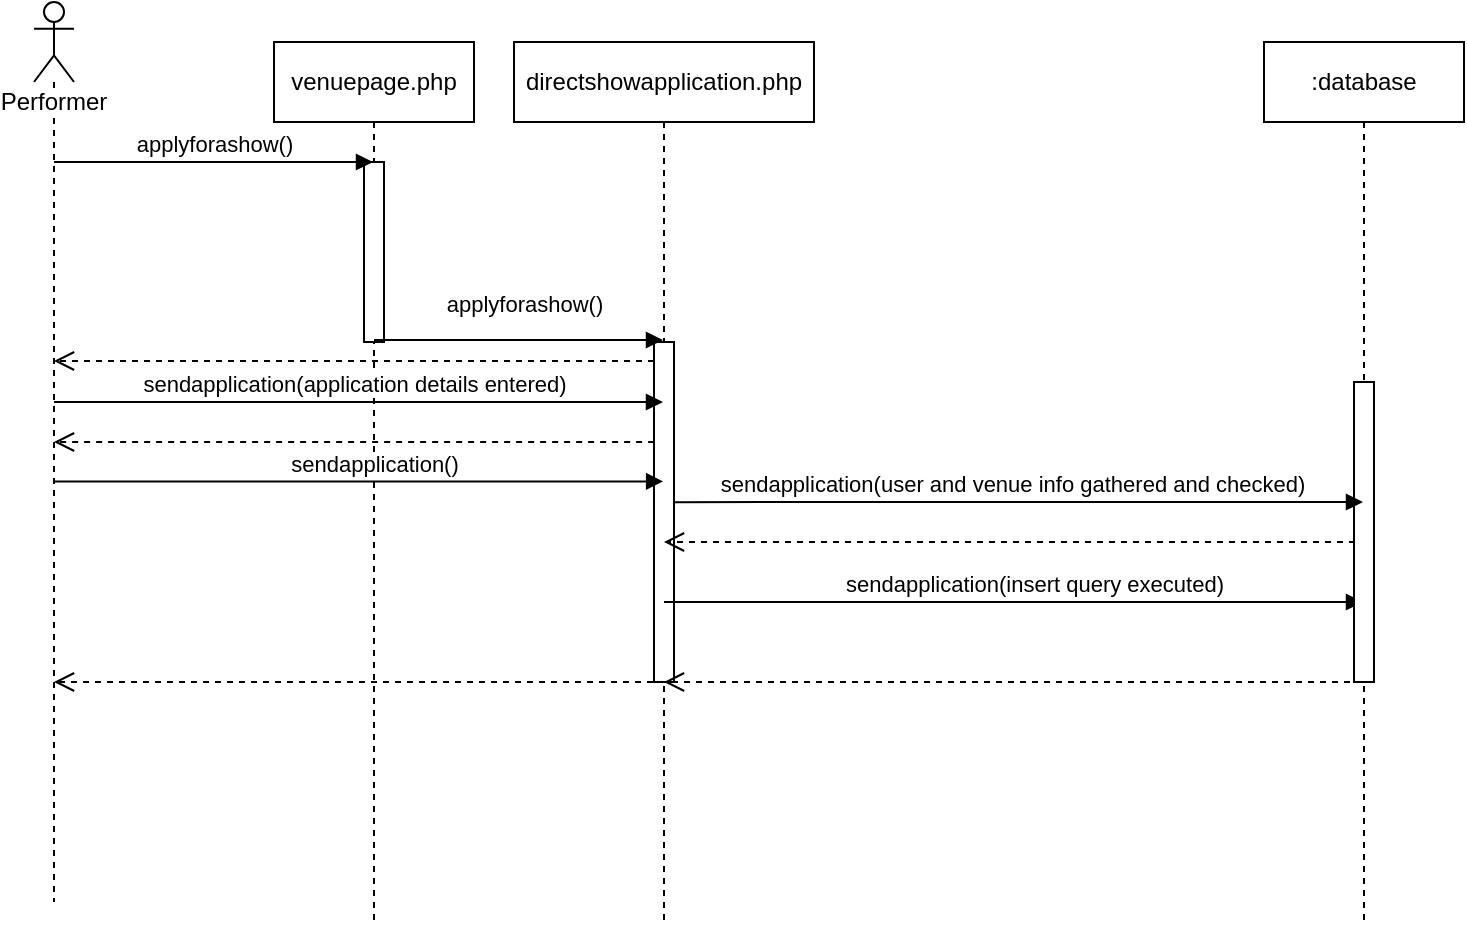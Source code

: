 <mxfile version="12.9.2" type="device"><diagram id="4sEBnt_zbe0DaeTmoKQu" name="Page-1"><mxGraphModel dx="1422" dy="713" grid="1" gridSize="10" guides="1" tooltips="1" connect="1" arrows="1" fold="1" page="1" pageScale="1" pageWidth="850" pageHeight="1100" math="0" shadow="0"><root><mxCell id="0"/><mxCell id="1" parent="0"/><mxCell id="ETHuZc23FPZNzlfRm_mZ-3" value="directshowapplication.php" style="shape=umlLifeline;perimeter=lifelinePerimeter;whiteSpace=wrap;html=1;container=1;collapsible=0;recursiveResize=0;outlineConnect=0;" parent="1" vertex="1"><mxGeometry x="280" y="240" width="150" height="440" as="geometry"/></mxCell><mxCell id="ETHuZc23FPZNzlfRm_mZ-4" value="" style="html=1;points=[];perimeter=orthogonalPerimeter;" parent="ETHuZc23FPZNzlfRm_mZ-3" vertex="1"><mxGeometry x="70" y="150" width="10" height="170" as="geometry"/></mxCell><mxCell id="ETHuZc23FPZNzlfRm_mZ-7" value="sendapplication(insert query executed)" style="html=1;verticalAlign=bottom;endArrow=block;" parent="1" source="ETHuZc23FPZNzlfRm_mZ-3" target="ETHuZc23FPZNzlfRm_mZ-8" edge="1"><mxGeometry x="0.06" width="80" relative="1" as="geometry"><mxPoint x="365" y="450" as="sourcePoint"/><mxPoint x="515" y="450" as="targetPoint"/><mxPoint as="offset"/><Array as="points"><mxPoint x="450" y="520"/><mxPoint x="520" y="520"/><mxPoint x="590" y="520"/></Array></mxGeometry></mxCell><mxCell id="ETHuZc23FPZNzlfRm_mZ-8" value=":database" style="shape=umlLifeline;perimeter=lifelinePerimeter;whiteSpace=wrap;html=1;container=1;collapsible=0;recursiveResize=0;outlineConnect=0;" parent="1" vertex="1"><mxGeometry x="655" y="240" width="100" height="440" as="geometry"/></mxCell><mxCell id="ETHuZc23FPZNzlfRm_mZ-9" value="" style="html=1;points=[];perimeter=orthogonalPerimeter;" parent="ETHuZc23FPZNzlfRm_mZ-8" vertex="1"><mxGeometry x="45" y="170" width="10" height="150" as="geometry"/></mxCell><mxCell id="ETHuZc23FPZNzlfRm_mZ-15" value="venuepage.php" style="shape=umlLifeline;perimeter=lifelinePerimeter;whiteSpace=wrap;html=1;container=1;collapsible=0;recursiveResize=0;outlineConnect=0;" parent="1" vertex="1"><mxGeometry x="160" y="240" width="100" height="440" as="geometry"/></mxCell><mxCell id="ETHuZc23FPZNzlfRm_mZ-16" value="" style="html=1;points=[];perimeter=orthogonalPerimeter;" parent="ETHuZc23FPZNzlfRm_mZ-15" vertex="1"><mxGeometry x="45" y="60" width="10" height="90" as="geometry"/></mxCell><mxCell id="ETHuZc23FPZNzlfRm_mZ-22" value="applyforashow()" style="html=1;verticalAlign=bottom;endArrow=block;" parent="1" target="ETHuZc23FPZNzlfRm_mZ-3" edge="1"><mxGeometry x="0.041" y="9" width="80" relative="1" as="geometry"><mxPoint x="210" y="389" as="sourcePoint"/><mxPoint x="549.5" y="389" as="targetPoint"/><mxPoint as="offset"/></mxGeometry></mxCell><mxCell id="50Zja18g66lCFqn8zA-C-2" value="Performer" style="shape=umlLifeline;participant=umlActor;perimeter=lifelinePerimeter;whiteSpace=wrap;html=1;container=1;collapsible=0;recursiveResize=0;verticalAlign=top;spacingTop=36;labelBackgroundColor=#ffffff;outlineConnect=0;" parent="1" vertex="1"><mxGeometry x="40" y="220" width="20" height="450" as="geometry"/></mxCell><mxCell id="Lf0UfdhFilb3G5aId3mV-1" value="sendapplication(application details entered)" style="html=1;verticalAlign=bottom;endArrow=block;" parent="1" source="50Zja18g66lCFqn8zA-C-2" target="ETHuZc23FPZNzlfRm_mZ-3" edge="1"><mxGeometry x="-0.018" width="80" relative="1" as="geometry"><mxPoint x="110" y="460" as="sourcePoint"/><mxPoint x="190" y="460" as="targetPoint"/><mxPoint as="offset"/><Array as="points"><mxPoint x="320" y="420"/></Array></mxGeometry></mxCell><mxCell id="Lf0UfdhFilb3G5aId3mV-3" value="" style="html=1;verticalAlign=bottom;endArrow=open;dashed=1;endSize=8;" parent="1" target="50Zja18g66lCFqn8zA-C-2" edge="1"><mxGeometry relative="1" as="geometry"><mxPoint x="350" y="399.5" as="sourcePoint"/><mxPoint x="270" y="399.5" as="targetPoint"/></mxGeometry></mxCell><mxCell id="Lf0UfdhFilb3G5aId3mV-4" value="" style="html=1;verticalAlign=bottom;endArrow=open;dashed=1;endSize=8;" parent="1" target="ETHuZc23FPZNzlfRm_mZ-3" edge="1"><mxGeometry x="0.013" y="-20" relative="1" as="geometry"><mxPoint x="710" y="560" as="sourcePoint"/><mxPoint x="630" y="560" as="targetPoint"/><mxPoint as="offset"/></mxGeometry></mxCell><mxCell id="Lf0UfdhFilb3G5aId3mV-5" value="" style="html=1;verticalAlign=bottom;endArrow=open;dashed=1;endSize=8;" parent="1" target="50Zja18g66lCFqn8zA-C-2" edge="1"><mxGeometry x="0.013" y="-20" relative="1" as="geometry"><mxPoint x="355.5" y="560" as="sourcePoint"/><mxPoint x="-10" y="570" as="targetPoint"/><mxPoint as="offset"/></mxGeometry></mxCell><mxCell id="2VHhmZepQHvH7kJXyvpt-4" value="sendapplication(user and venue info gathered and checked)" style="html=1;verticalAlign=bottom;endArrow=block;exitX=1;exitY=0.471;exitDx=0;exitDy=0;exitPerimeter=0;" parent="1" target="ETHuZc23FPZNzlfRm_mZ-8" edge="1" source="ETHuZc23FPZNzlfRm_mZ-4"><mxGeometry x="-0.018" width="80" relative="1" as="geometry"><mxPoint x="360" y="454.5" as="sourcePoint"/><mxPoint x="597.5" y="454.5" as="targetPoint"/><mxPoint as="offset"/><Array as="points"><mxPoint x="480" y="470"/></Array></mxGeometry></mxCell><mxCell id="2VHhmZepQHvH7kJXyvpt-5" value="" style="html=1;verticalAlign=bottom;endArrow=open;dashed=1;endSize=8;" parent="1" target="ETHuZc23FPZNzlfRm_mZ-3" edge="1"><mxGeometry relative="1" as="geometry"><mxPoint x="700.5" y="490" as="sourcePoint"/><mxPoint x="460" y="490" as="targetPoint"/></mxGeometry></mxCell><mxCell id="50Zja18g66lCFqn8zA-C-4" value="applyforashow()" style="html=1;verticalAlign=bottom;endArrow=block;" parent="1" source="50Zja18g66lCFqn8zA-C-2" target="ETHuZc23FPZNzlfRm_mZ-15" edge="1"><mxGeometry x="0.005" width="80" relative="1" as="geometry"><mxPoint x="70" y="305" as="sourcePoint"/><mxPoint x="254.5" y="305" as="targetPoint"/><mxPoint as="offset"/><Array as="points"><mxPoint x="70" y="300"/></Array></mxGeometry></mxCell><mxCell id="RwGOGjob4fFZ3eO_vL6Q-1" value="" style="html=1;verticalAlign=bottom;endArrow=open;dashed=1;endSize=8;" edge="1" parent="1"><mxGeometry relative="1" as="geometry"><mxPoint x="350.07" y="440" as="sourcePoint"/><mxPoint x="49.999" y="440" as="targetPoint"/></mxGeometry></mxCell><mxCell id="RwGOGjob4fFZ3eO_vL6Q-2" value="sendapplication()" style="html=1;verticalAlign=bottom;endArrow=block;" edge="1" parent="1"><mxGeometry x="0.773" y="-110" width="80" relative="1" as="geometry"><mxPoint x="49.999" y="459.71" as="sourcePoint"/><mxPoint x="354.57" y="459.71" as="targetPoint"/><mxPoint x="-110" y="-110" as="offset"/><Array as="points"><mxPoint x="320.07" y="459.71"/></Array></mxGeometry></mxCell></root></mxGraphModel></diagram></mxfile>